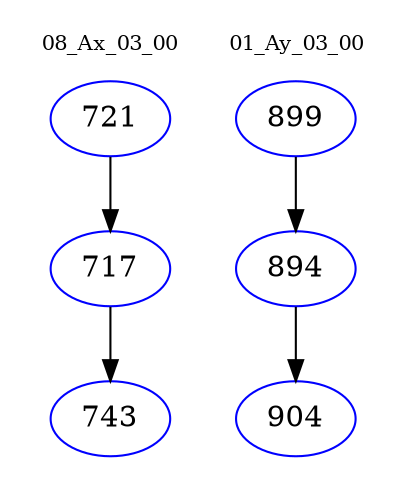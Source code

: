 digraph{
subgraph cluster_0 {
color = white
label = "08_Ax_03_00";
fontsize=10;
T0_721 [label="721", color="blue"]
T0_721 -> T0_717 [color="black"]
T0_717 [label="717", color="blue"]
T0_717 -> T0_743 [color="black"]
T0_743 [label="743", color="blue"]
}
subgraph cluster_1 {
color = white
label = "01_Ay_03_00";
fontsize=10;
T1_899 [label="899", color="blue"]
T1_899 -> T1_894 [color="black"]
T1_894 [label="894", color="blue"]
T1_894 -> T1_904 [color="black"]
T1_904 [label="904", color="blue"]
}
}
